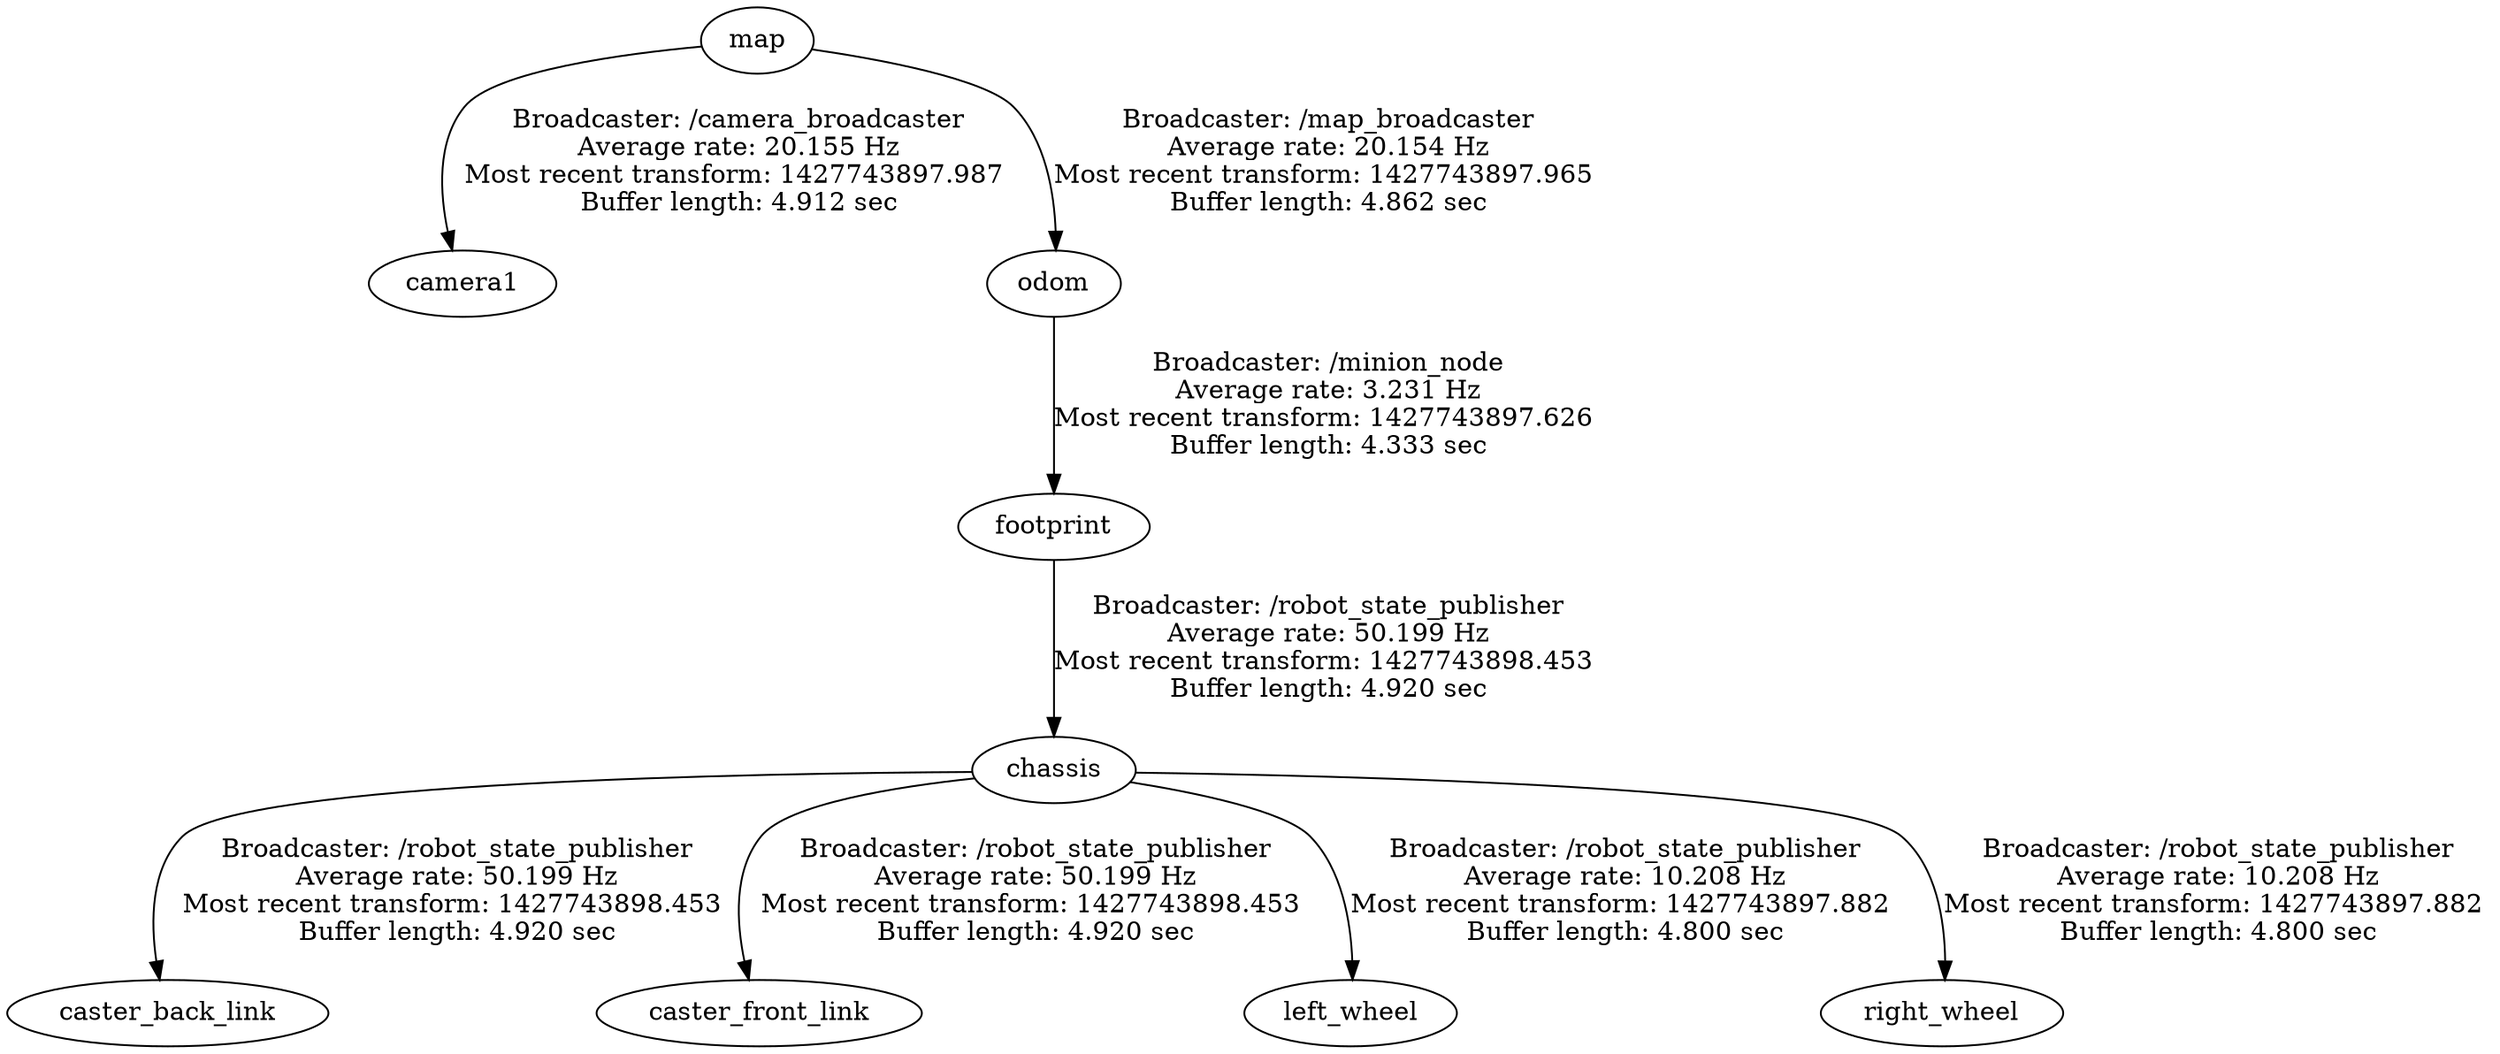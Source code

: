 digraph G {
"map" -> "camera1"[label="Broadcaster: /camera_broadcaster\nAverage rate: 20.155 Hz\nMost recent transform: 1427743897.987 \nBuffer length: 4.912 sec\n"];
"footprint" -> "chassis"[label="Broadcaster: /robot_state_publisher\nAverage rate: 50.199 Hz\nMost recent transform: 1427743898.453 \nBuffer length: 4.920 sec\n"];
"odom" -> "footprint"[label="Broadcaster: /minion_node\nAverage rate: 3.231 Hz\nMost recent transform: 1427743897.626 \nBuffer length: 4.333 sec\n"];
"chassis" -> "caster_back_link"[label="Broadcaster: /robot_state_publisher\nAverage rate: 50.199 Hz\nMost recent transform: 1427743898.453 \nBuffer length: 4.920 sec\n"];
"chassis" -> "caster_front_link"[label="Broadcaster: /robot_state_publisher\nAverage rate: 50.199 Hz\nMost recent transform: 1427743898.453 \nBuffer length: 4.920 sec\n"];
"map" -> "odom"[label="Broadcaster: /map_broadcaster\nAverage rate: 20.154 Hz\nMost recent transform: 1427743897.965 \nBuffer length: 4.862 sec\n"];
"chassis" -> "left_wheel"[label="Broadcaster: /robot_state_publisher\nAverage rate: 10.208 Hz\nMost recent transform: 1427743897.882 \nBuffer length: 4.800 sec\n"];
"chassis" -> "right_wheel"[label="Broadcaster: /robot_state_publisher\nAverage rate: 10.208 Hz\nMost recent transform: 1427743897.882 \nBuffer length: 4.800 sec\n"];
}